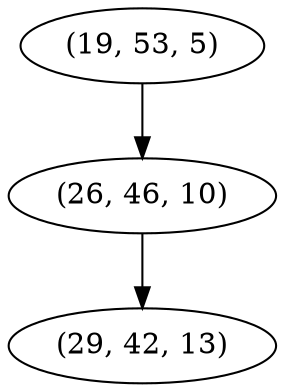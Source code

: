 digraph tree {
    "(19, 53, 5)";
    "(26, 46, 10)";
    "(29, 42, 13)";
    "(19, 53, 5)" -> "(26, 46, 10)";
    "(26, 46, 10)" -> "(29, 42, 13)";
}
